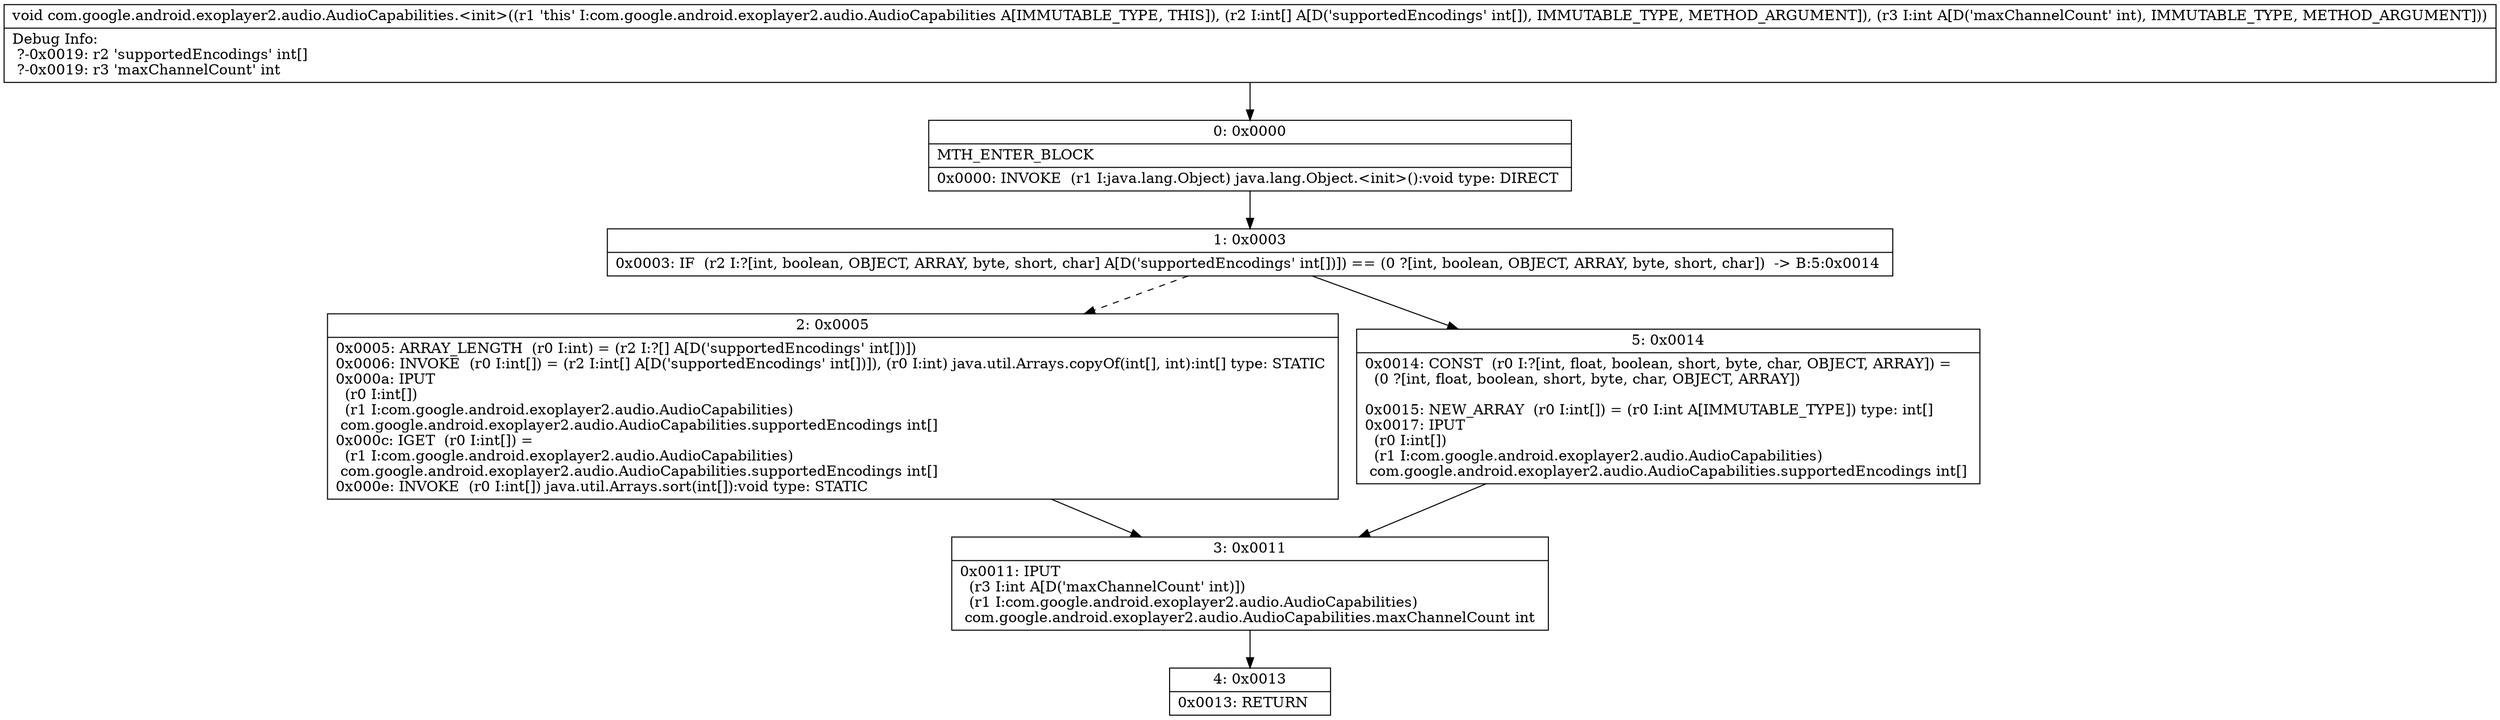 digraph "CFG forcom.google.android.exoplayer2.audio.AudioCapabilities.\<init\>([II)V" {
Node_0 [shape=record,label="{0\:\ 0x0000|MTH_ENTER_BLOCK\l|0x0000: INVOKE  (r1 I:java.lang.Object) java.lang.Object.\<init\>():void type: DIRECT \l}"];
Node_1 [shape=record,label="{1\:\ 0x0003|0x0003: IF  (r2 I:?[int, boolean, OBJECT, ARRAY, byte, short, char] A[D('supportedEncodings' int[])]) == (0 ?[int, boolean, OBJECT, ARRAY, byte, short, char])  \-\> B:5:0x0014 \l}"];
Node_2 [shape=record,label="{2\:\ 0x0005|0x0005: ARRAY_LENGTH  (r0 I:int) = (r2 I:?[] A[D('supportedEncodings' int[])]) \l0x0006: INVOKE  (r0 I:int[]) = (r2 I:int[] A[D('supportedEncodings' int[])]), (r0 I:int) java.util.Arrays.copyOf(int[], int):int[] type: STATIC \l0x000a: IPUT  \l  (r0 I:int[])\l  (r1 I:com.google.android.exoplayer2.audio.AudioCapabilities)\l com.google.android.exoplayer2.audio.AudioCapabilities.supportedEncodings int[] \l0x000c: IGET  (r0 I:int[]) = \l  (r1 I:com.google.android.exoplayer2.audio.AudioCapabilities)\l com.google.android.exoplayer2.audio.AudioCapabilities.supportedEncodings int[] \l0x000e: INVOKE  (r0 I:int[]) java.util.Arrays.sort(int[]):void type: STATIC \l}"];
Node_3 [shape=record,label="{3\:\ 0x0011|0x0011: IPUT  \l  (r3 I:int A[D('maxChannelCount' int)])\l  (r1 I:com.google.android.exoplayer2.audio.AudioCapabilities)\l com.google.android.exoplayer2.audio.AudioCapabilities.maxChannelCount int \l}"];
Node_4 [shape=record,label="{4\:\ 0x0013|0x0013: RETURN   \l}"];
Node_5 [shape=record,label="{5\:\ 0x0014|0x0014: CONST  (r0 I:?[int, float, boolean, short, byte, char, OBJECT, ARRAY]) = \l  (0 ?[int, float, boolean, short, byte, char, OBJECT, ARRAY])\l \l0x0015: NEW_ARRAY  (r0 I:int[]) = (r0 I:int A[IMMUTABLE_TYPE]) type: int[] \l0x0017: IPUT  \l  (r0 I:int[])\l  (r1 I:com.google.android.exoplayer2.audio.AudioCapabilities)\l com.google.android.exoplayer2.audio.AudioCapabilities.supportedEncodings int[] \l}"];
MethodNode[shape=record,label="{void com.google.android.exoplayer2.audio.AudioCapabilities.\<init\>((r1 'this' I:com.google.android.exoplayer2.audio.AudioCapabilities A[IMMUTABLE_TYPE, THIS]), (r2 I:int[] A[D('supportedEncodings' int[]), IMMUTABLE_TYPE, METHOD_ARGUMENT]), (r3 I:int A[D('maxChannelCount' int), IMMUTABLE_TYPE, METHOD_ARGUMENT]))  | Debug Info:\l  ?\-0x0019: r2 'supportedEncodings' int[]\l  ?\-0x0019: r3 'maxChannelCount' int\l}"];
MethodNode -> Node_0;
Node_0 -> Node_1;
Node_1 -> Node_2[style=dashed];
Node_1 -> Node_5;
Node_2 -> Node_3;
Node_3 -> Node_4;
Node_5 -> Node_3;
}

